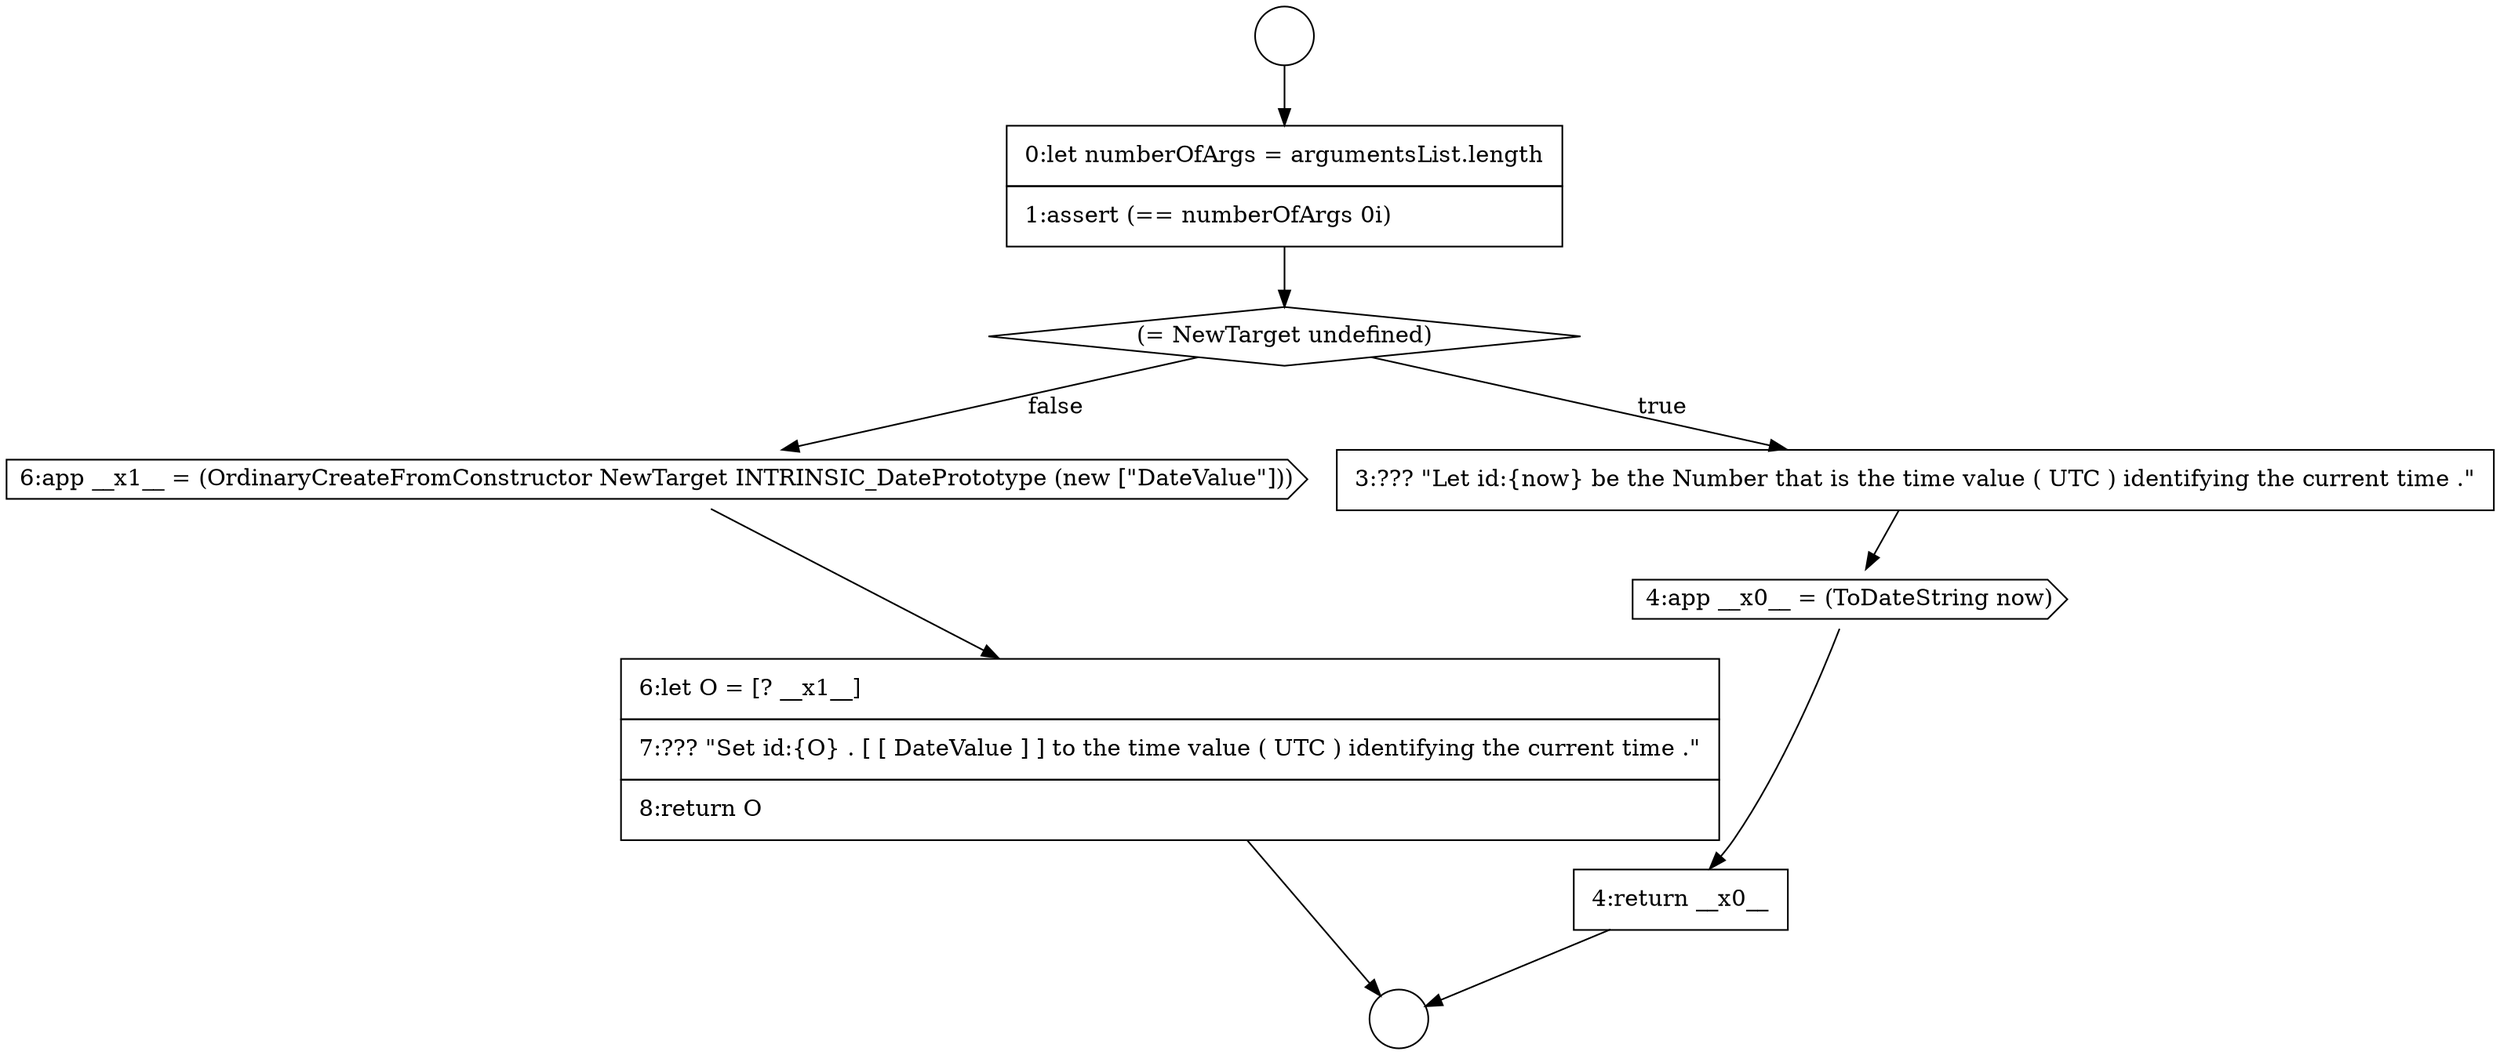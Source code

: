 digraph {
  node0 [shape=circle label=" " color="black" fillcolor="white" style=filled]
  node5 [shape=cds, label=<<font color="black">4:app __x0__ = (ToDateString now)</font>> color="black" fillcolor="white" style=filled]
  node1 [shape=circle label=" " color="black" fillcolor="white" style=filled]
  node6 [shape=none, margin=0, label=<<font color="black">
    <table border="0" cellborder="1" cellspacing="0" cellpadding="10">
      <tr><td align="left">4:return __x0__</td></tr>
    </table>
  </font>> color="black" fillcolor="white" style=filled]
  node2 [shape=none, margin=0, label=<<font color="black">
    <table border="0" cellborder="1" cellspacing="0" cellpadding="10">
      <tr><td align="left">0:let numberOfArgs = argumentsList.length</td></tr>
      <tr><td align="left">1:assert (== numberOfArgs 0i)</td></tr>
    </table>
  </font>> color="black" fillcolor="white" style=filled]
  node7 [shape=cds, label=<<font color="black">6:app __x1__ = (OrdinaryCreateFromConstructor NewTarget INTRINSIC_DatePrototype (new [&quot;DateValue&quot;]))</font>> color="black" fillcolor="white" style=filled]
  node3 [shape=diamond, label=<<font color="black">(= NewTarget undefined)</font>> color="black" fillcolor="white" style=filled]
  node8 [shape=none, margin=0, label=<<font color="black">
    <table border="0" cellborder="1" cellspacing="0" cellpadding="10">
      <tr><td align="left">6:let O = [? __x1__]</td></tr>
      <tr><td align="left">7:??? &quot;Set id:{O} . [ [ DateValue ] ] to the time value ( UTC ) identifying the current time .&quot;</td></tr>
      <tr><td align="left">8:return O</td></tr>
    </table>
  </font>> color="black" fillcolor="white" style=filled]
  node4 [shape=none, margin=0, label=<<font color="black">
    <table border="0" cellborder="1" cellspacing="0" cellpadding="10">
      <tr><td align="left">3:??? &quot;Let id:{now} be the Number that is the time value ( UTC ) identifying the current time .&quot;</td></tr>
    </table>
  </font>> color="black" fillcolor="white" style=filled]
  node5 -> node6 [ color="black"]
  node7 -> node8 [ color="black"]
  node8 -> node1 [ color="black"]
  node2 -> node3 [ color="black"]
  node0 -> node2 [ color="black"]
  node4 -> node5 [ color="black"]
  node6 -> node1 [ color="black"]
  node3 -> node4 [label=<<font color="black">true</font>> color="black"]
  node3 -> node7 [label=<<font color="black">false</font>> color="black"]
}
